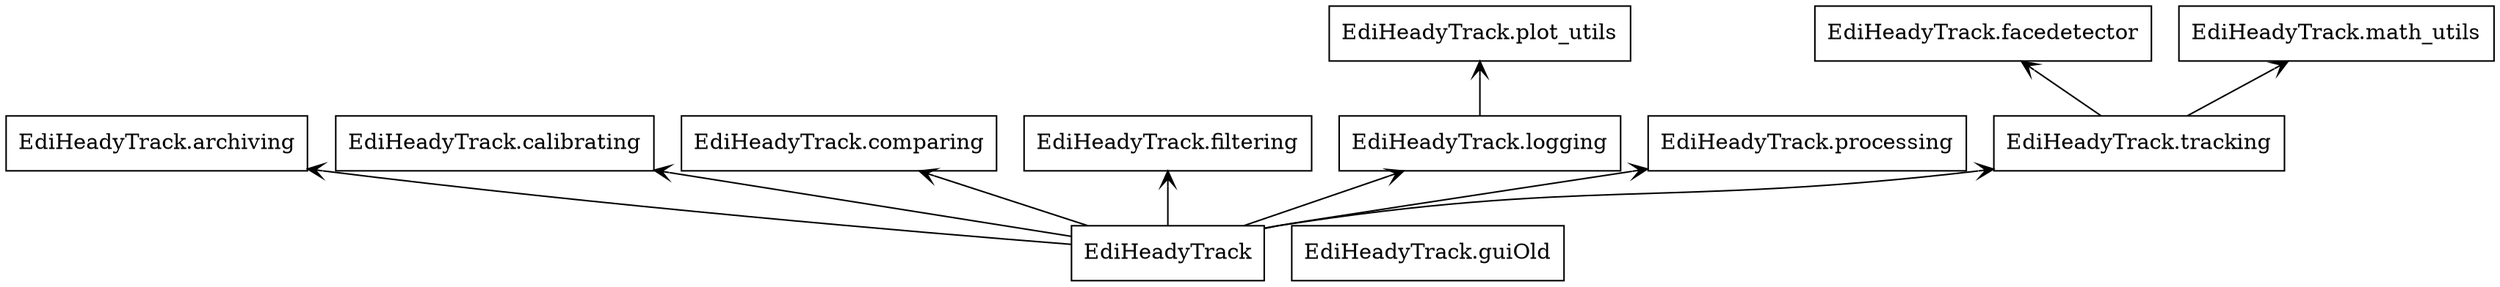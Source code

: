 digraph "packages" {
rankdir=BT
charset="utf-8"
"EdiHeadyTrack" [color="black", label=<EdiHeadyTrack>, shape="box", style="solid"];
"EdiHeadyTrack.archiving" [color="black", label=<EdiHeadyTrack.archiving>, shape="box", style="solid"];
"EdiHeadyTrack.calibrating" [color="black", label=<EdiHeadyTrack.calibrating>, shape="box", style="solid"];
"EdiHeadyTrack.comparing" [color="black", label=<EdiHeadyTrack.comparing>, shape="box", style="solid"];
"EdiHeadyTrack.facedetector" [color="black", label=<EdiHeadyTrack.facedetector>, shape="box", style="solid"];
"EdiHeadyTrack.filtering" [color="black", label=<EdiHeadyTrack.filtering>, shape="box", style="solid"];
"EdiHeadyTrack.guiOld" [color="black", label=<EdiHeadyTrack.guiOld>, shape="box", style="solid"];
"EdiHeadyTrack.logging" [color="black", label=<EdiHeadyTrack.logging>, shape="box", style="solid"];
"EdiHeadyTrack.math_utils" [color="black", label=<EdiHeadyTrack.math_utils>, shape="box", style="solid"];
"EdiHeadyTrack.plot_utils" [color="black", label=<EdiHeadyTrack.plot_utils>, shape="box", style="solid"];
"EdiHeadyTrack.processing" [color="black", label=<EdiHeadyTrack.processing>, shape="box", style="solid"];
"EdiHeadyTrack.tracking" [color="black", label=<EdiHeadyTrack.tracking>, shape="box", style="solid"];
"EdiHeadyTrack" -> "EdiHeadyTrack.archiving" [arrowhead="open", arrowtail="none"];
"EdiHeadyTrack" -> "EdiHeadyTrack.calibrating" [arrowhead="open", arrowtail="none"];
"EdiHeadyTrack" -> "EdiHeadyTrack.comparing" [arrowhead="open", arrowtail="none"];
"EdiHeadyTrack" -> "EdiHeadyTrack.filtering" [arrowhead="open", arrowtail="none"];
"EdiHeadyTrack" -> "EdiHeadyTrack.logging" [arrowhead="open", arrowtail="none"];
"EdiHeadyTrack" -> "EdiHeadyTrack.processing" [arrowhead="open", arrowtail="none"];
"EdiHeadyTrack" -> "EdiHeadyTrack.tracking" [arrowhead="open", arrowtail="none"];
"EdiHeadyTrack.logging" -> "EdiHeadyTrack.plot_utils" [arrowhead="open", arrowtail="none"];
"EdiHeadyTrack.tracking" -> "EdiHeadyTrack.facedetector" [arrowhead="open", arrowtail="none"];
"EdiHeadyTrack.tracking" -> "EdiHeadyTrack.math_utils" [arrowhead="open", arrowtail="none"];
}
